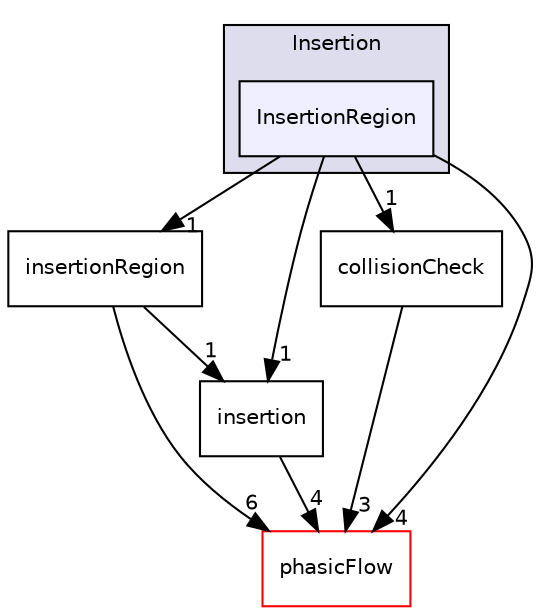 digraph "src/Particles/Insertion/InsertionRegion" {
  compound=true
  node [ fontsize="10", fontname="Helvetica"];
  edge [ labelfontsize="10", labelfontname="Helvetica"];
  subgraph clusterdir_48274e6f13aca5dc2f0e74080ca458f7 {
    graph [ bgcolor="#ddddee", pencolor="black", label="Insertion" fontname="Helvetica", fontsize="10", URL="dir_48274e6f13aca5dc2f0e74080ca458f7.html"]
  dir_f802690a2892fdb9756bc8ba5de7bf12 [shape=box, label="InsertionRegion", style="filled", fillcolor="#eeeeff", pencolor="black", URL="dir_f802690a2892fdb9756bc8ba5de7bf12.html"];
  }
  dir_0c3a80554aed0998a56f0c0f2f30662a [shape=box label="insertionRegion" URL="dir_0c3a80554aed0998a56f0c0f2f30662a.html"];
  dir_60ca7a35b7966cfa4cc9947031517c4c [shape=box label="collisionCheck" URL="dir_60ca7a35b7966cfa4cc9947031517c4c.html"];
  dir_2f34ec84ea7e71d459352cea428a0eb0 [shape=box label="insertion" URL="dir_2f34ec84ea7e71d459352cea428a0eb0.html"];
  dir_cd7a5046d028e114fc17b2ebc2bd02d2 [shape=box label="phasicFlow" fillcolor="white" style="filled" color="red" URL="dir_cd7a5046d028e114fc17b2ebc2bd02d2.html"];
  dir_0c3a80554aed0998a56f0c0f2f30662a->dir_2f34ec84ea7e71d459352cea428a0eb0 [headlabel="1", labeldistance=1.5 headhref="dir_000073_000070.html"];
  dir_0c3a80554aed0998a56f0c0f2f30662a->dir_cd7a5046d028e114fc17b2ebc2bd02d2 [headlabel="6", labeldistance=1.5 headhref="dir_000073_000031.html"];
  dir_60ca7a35b7966cfa4cc9947031517c4c->dir_cd7a5046d028e114fc17b2ebc2bd02d2 [headlabel="3", labeldistance=1.5 headhref="dir_000069_000031.html"];
  dir_2f34ec84ea7e71d459352cea428a0eb0->dir_cd7a5046d028e114fc17b2ebc2bd02d2 [headlabel="4", labeldistance=1.5 headhref="dir_000070_000031.html"];
  dir_f802690a2892fdb9756bc8ba5de7bf12->dir_0c3a80554aed0998a56f0c0f2f30662a [headlabel="1", labeldistance=1.5 headhref="dir_000072_000073.html"];
  dir_f802690a2892fdb9756bc8ba5de7bf12->dir_60ca7a35b7966cfa4cc9947031517c4c [headlabel="1", labeldistance=1.5 headhref="dir_000072_000069.html"];
  dir_f802690a2892fdb9756bc8ba5de7bf12->dir_2f34ec84ea7e71d459352cea428a0eb0 [headlabel="1", labeldistance=1.5 headhref="dir_000072_000070.html"];
  dir_f802690a2892fdb9756bc8ba5de7bf12->dir_cd7a5046d028e114fc17b2ebc2bd02d2 [headlabel="4", labeldistance=1.5 headhref="dir_000072_000031.html"];
}
